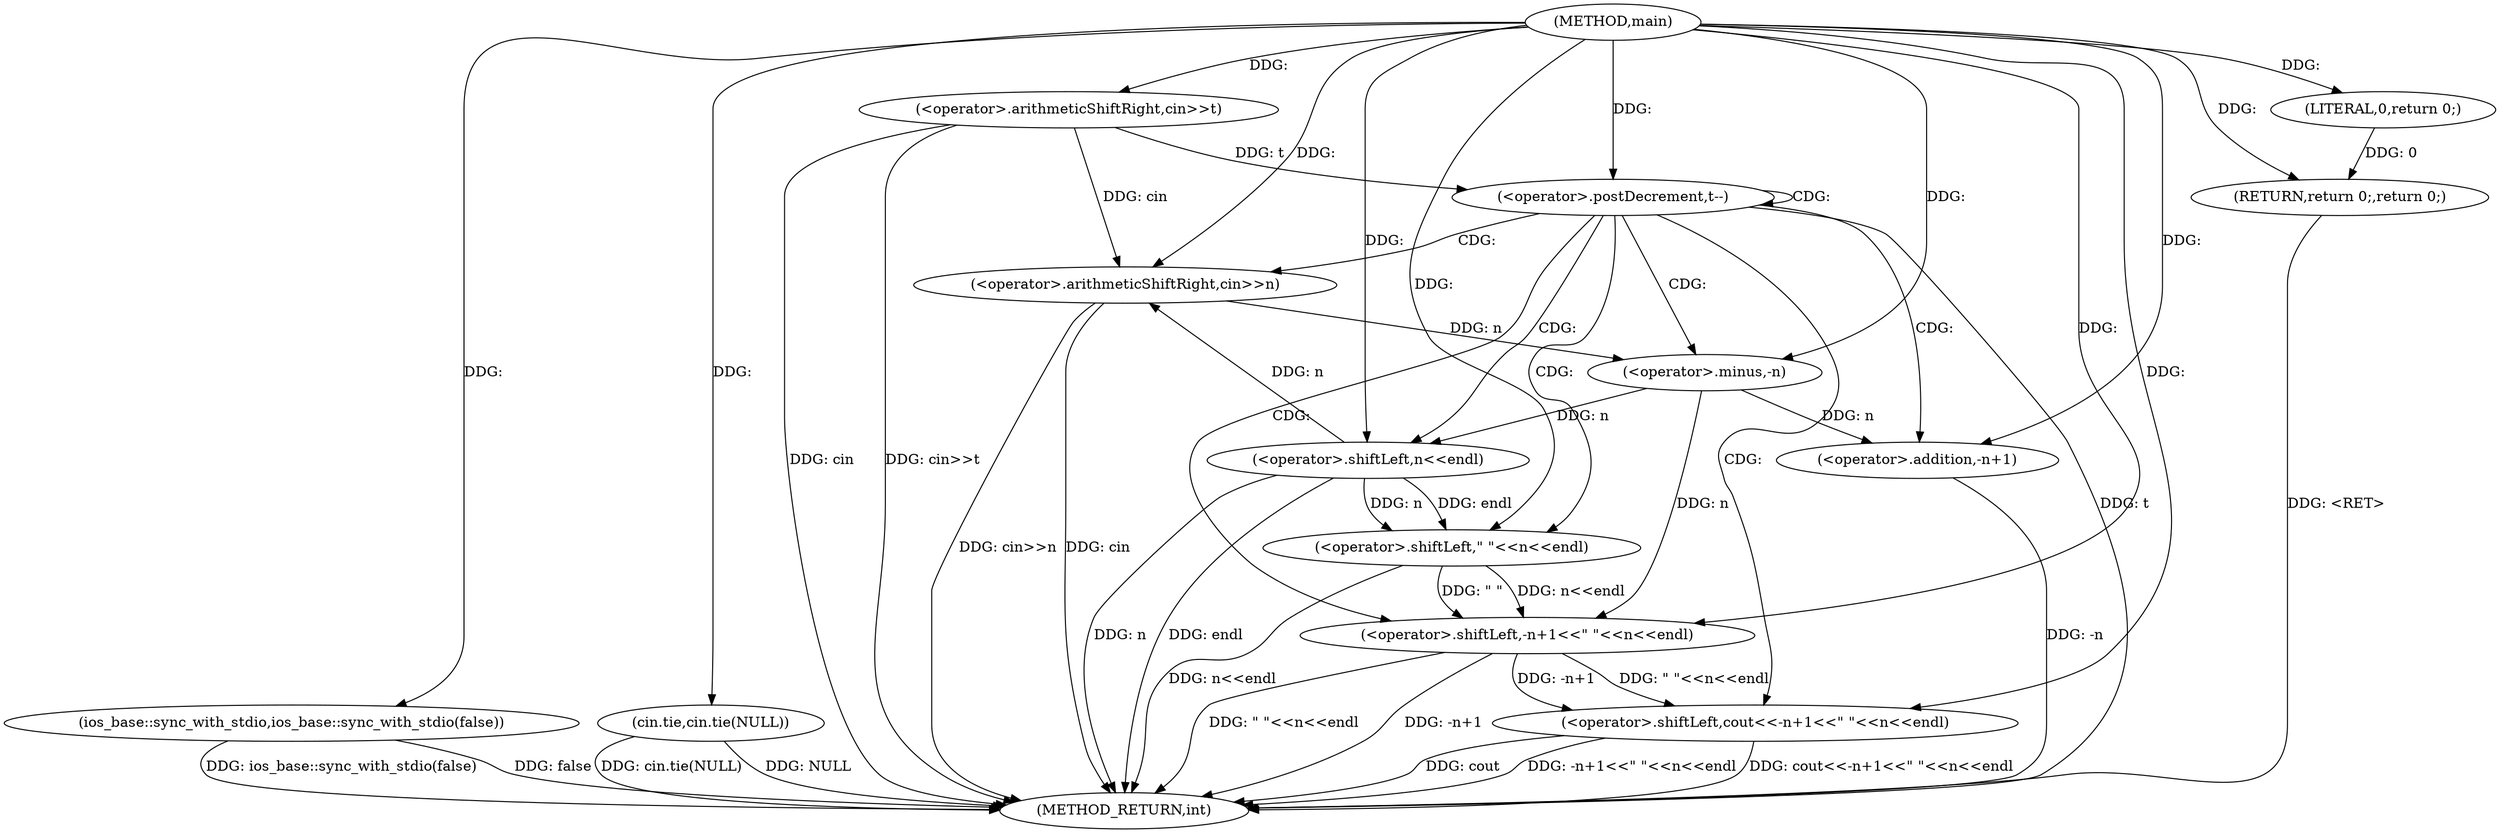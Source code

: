 digraph "main" {  
"1000121" [label = "(METHOD,main)" ]
"1000153" [label = "(METHOD_RETURN,int)" ]
"1000123" [label = "(ios_base::sync_with_stdio,ios_base::sync_with_stdio(false))" ]
"1000125" [label = "(cin.tie,cin.tie(NULL))" ]
"1000128" [label = "(<operator>.arithmeticShiftRight,cin>>t)" ]
"1000151" [label = "(RETURN,return 0;,return 0;)" ]
"1000132" [label = "(<operator>.postDecrement,t--)" ]
"1000152" [label = "(LITERAL,0,return 0;)" ]
"1000136" [label = "(<operator>.arithmeticShiftRight,cin>>n)" ]
"1000139" [label = "(<operator>.shiftLeft,cout<<-n+1<<\" \"<<n<<endl)" ]
"1000141" [label = "(<operator>.shiftLeft,-n+1<<\" \"<<n<<endl)" ]
"1000142" [label = "(<operator>.addition,-n+1)" ]
"1000146" [label = "(<operator>.shiftLeft,\" \"<<n<<endl)" ]
"1000143" [label = "(<operator>.minus,-n)" ]
"1000148" [label = "(<operator>.shiftLeft,n<<endl)" ]
  "1000123" -> "1000153"  [ label = "DDG: ios_base::sync_with_stdio(false)"] 
  "1000125" -> "1000153"  [ label = "DDG: cin.tie(NULL)"] 
  "1000128" -> "1000153"  [ label = "DDG: cin"] 
  "1000128" -> "1000153"  [ label = "DDG: cin>>t"] 
  "1000132" -> "1000153"  [ label = "DDG: t"] 
  "1000136" -> "1000153"  [ label = "DDG: cin"] 
  "1000136" -> "1000153"  [ label = "DDG: cin>>n"] 
  "1000142" -> "1000153"  [ label = "DDG: -n"] 
  "1000141" -> "1000153"  [ label = "DDG: -n+1"] 
  "1000148" -> "1000153"  [ label = "DDG: n"] 
  "1000146" -> "1000153"  [ label = "DDG: n<<endl"] 
  "1000141" -> "1000153"  [ label = "DDG: \" \"<<n<<endl"] 
  "1000139" -> "1000153"  [ label = "DDG: -n+1<<\" \"<<n<<endl"] 
  "1000139" -> "1000153"  [ label = "DDG: cout<<-n+1<<\" \"<<n<<endl"] 
  "1000151" -> "1000153"  [ label = "DDG: <RET>"] 
  "1000125" -> "1000153"  [ label = "DDG: NULL"] 
  "1000148" -> "1000153"  [ label = "DDG: endl"] 
  "1000139" -> "1000153"  [ label = "DDG: cout"] 
  "1000123" -> "1000153"  [ label = "DDG: false"] 
  "1000152" -> "1000151"  [ label = "DDG: 0"] 
  "1000121" -> "1000151"  [ label = "DDG: "] 
  "1000121" -> "1000123"  [ label = "DDG: "] 
  "1000121" -> "1000125"  [ label = "DDG: "] 
  "1000121" -> "1000128"  [ label = "DDG: "] 
  "1000121" -> "1000152"  [ label = "DDG: "] 
  "1000128" -> "1000132"  [ label = "DDG: t"] 
  "1000121" -> "1000132"  [ label = "DDG: "] 
  "1000128" -> "1000136"  [ label = "DDG: cin"] 
  "1000121" -> "1000136"  [ label = "DDG: "] 
  "1000148" -> "1000136"  [ label = "DDG: n"] 
  "1000121" -> "1000139"  [ label = "DDG: "] 
  "1000141" -> "1000139"  [ label = "DDG: -n+1"] 
  "1000141" -> "1000139"  [ label = "DDG: \" \"<<n<<endl"] 
  "1000143" -> "1000141"  [ label = "DDG: n"] 
  "1000121" -> "1000141"  [ label = "DDG: "] 
  "1000146" -> "1000141"  [ label = "DDG: n<<endl"] 
  "1000146" -> "1000141"  [ label = "DDG: \" \""] 
  "1000143" -> "1000142"  [ label = "DDG: n"] 
  "1000121" -> "1000142"  [ label = "DDG: "] 
  "1000121" -> "1000146"  [ label = "DDG: "] 
  "1000148" -> "1000146"  [ label = "DDG: endl"] 
  "1000148" -> "1000146"  [ label = "DDG: n"] 
  "1000136" -> "1000143"  [ label = "DDG: n"] 
  "1000121" -> "1000143"  [ label = "DDG: "] 
  "1000143" -> "1000148"  [ label = "DDG: n"] 
  "1000121" -> "1000148"  [ label = "DDG: "] 
  "1000132" -> "1000132"  [ label = "CDG: "] 
  "1000132" -> "1000142"  [ label = "CDG: "] 
  "1000132" -> "1000141"  [ label = "CDG: "] 
  "1000132" -> "1000139"  [ label = "CDG: "] 
  "1000132" -> "1000148"  [ label = "CDG: "] 
  "1000132" -> "1000146"  [ label = "CDG: "] 
  "1000132" -> "1000143"  [ label = "CDG: "] 
  "1000132" -> "1000136"  [ label = "CDG: "] 
}
